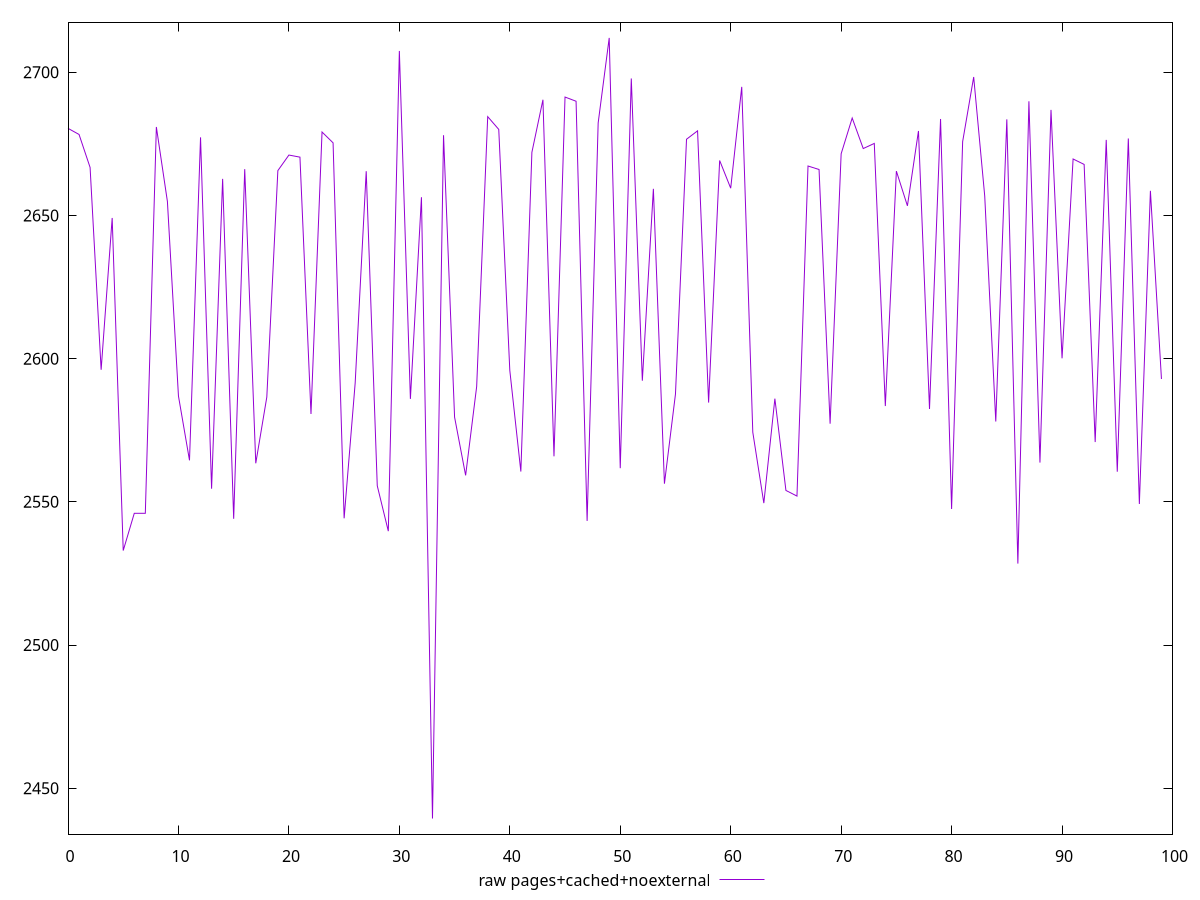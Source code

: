 $_rawPagesCachedNoexternal <<EOF
2680.405631892497
2678.265953236654
2666.750417918858
2596.1069776703634
2649.1109839122373
2533.0014550590176
2545.999537310263
2546.000958830654
2680.883770785934
2654.8626444401693
2586.958879703084
2564.4936874510913
2677.265779034713
2554.591548081404
2662.769710749929
2544.0936812430396
2666.1663079847826
2563.4677809775967
2586.5841260064426
2665.6488525568125
2671.081888062189
2670.351523461732
2580.6863043049993
2679.1230881091824
2675.3383739100773
2544.253413468474
2591.4924341959595
2665.444316585217
2555.6144436774794
2539.7725756058726
2707.4217028746434
2585.931369198197
2656.3518412970097
2439.443479418844
2677.9969555701423
2579.577696486047
2559.2501811664483
2590.2512664091787
2684.4878490868155
2680.0301097930633
2595.8974214230743
2560.584081350036
2672.03321457819
2690.3869440640797
2565.8993611463075
2691.3281935397677
2689.865148575025
2543.348037846358
2682.2887175396845
2711.97739247568
2561.7579708239105
2697.8088616054706
2592.3020322195416
2659.2983922936373
2556.3439656548635
2587.6348243098228
2676.5972666164093
2679.529407496749
2584.6655208555635
2669.181182428611
2659.5093332079973
2694.8842652733606
2574.3115381827383
2549.5638620358773
2586.0328158853927
2553.9861403738178
2552.0141248722234
2667.2582138058565
2666.028283569303
2577.2913106124174
2671.517361223043
2684.0027185774493
2673.347289648829
2675.1400769895977
2583.439297437185
2665.4729785433674
2653.350729746131
2679.483440738701
2582.431220603383
2683.6712753797224
2547.5028281608247
2675.7570063936155
2698.3315469176464
2656.7376871780352
2578.057804371111
2683.5345829070557
2528.4481300389307
2689.8621681931654
2563.7138737310347
2686.8568813076
2600.1238774584135
2669.708254457275
2667.8005621452617
2570.8706507578586
2676.3838871721277
2560.519550372101
2676.872258088036
2549.2552174848274
2658.593471005616
2592.8962543610114
EOF
set key outside below
set terminal pngcairo
set output "report_00005_2020-11-02T22-26-11.212Z/speed-index/pages+cached+noexternal//raw.png"
set yrange [2433.9928011577076:2717.4280707368166]
plot $_rawPagesCachedNoexternal title "raw pages+cached+noexternal" with line ,